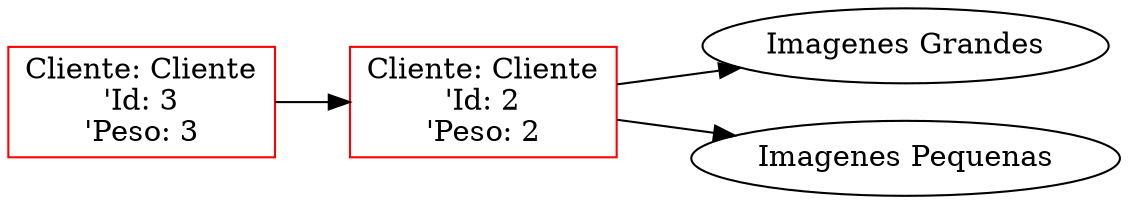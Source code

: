  digraph G {
 rankdir=LR;
 node0 [label="Cliente: Cliente\n'Id: 3\n'Peso: 3", color="red", shape="rectangle"];
 node1 [label="Cliente: Cliente\n'Id: 2\n'Peso: 2", color="red", shape="rectangle"];
 element10 [label="Imagenes Grandes", shape="ellipse"];
 node1 -> element10 [dir="forward"];
 element11 [label="Imagenes Pequenas", shape="ellipse"];
 node1 -> element11 [dir="forward"];
 node0 -> node1 [dir="forward"];
 }
